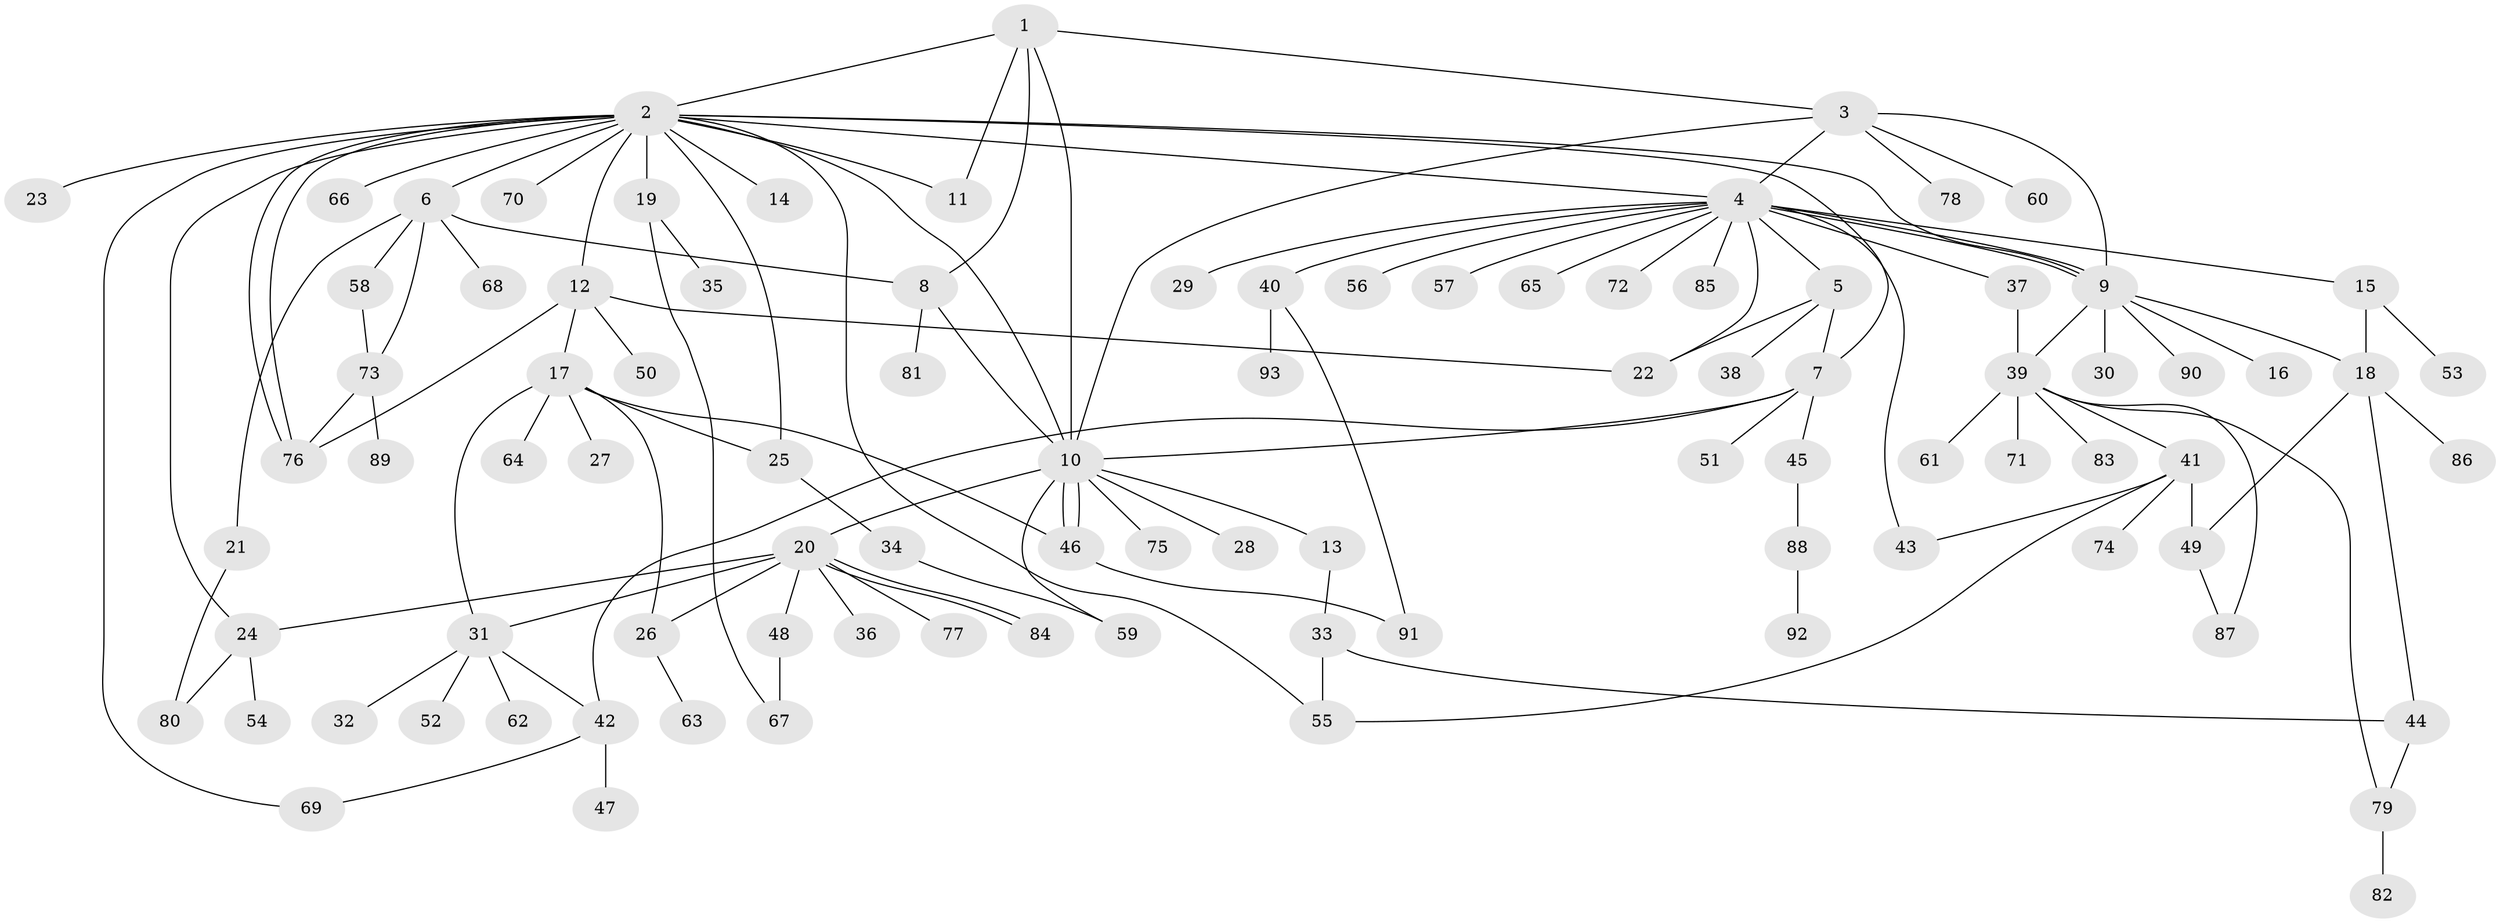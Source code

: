 // Generated by graph-tools (version 1.1) at 2025/11/02/27/25 16:11:11]
// undirected, 93 vertices, 131 edges
graph export_dot {
graph [start="1"]
  node [color=gray90,style=filled];
  1;
  2;
  3;
  4;
  5;
  6;
  7;
  8;
  9;
  10;
  11;
  12;
  13;
  14;
  15;
  16;
  17;
  18;
  19;
  20;
  21;
  22;
  23;
  24;
  25;
  26;
  27;
  28;
  29;
  30;
  31;
  32;
  33;
  34;
  35;
  36;
  37;
  38;
  39;
  40;
  41;
  42;
  43;
  44;
  45;
  46;
  47;
  48;
  49;
  50;
  51;
  52;
  53;
  54;
  55;
  56;
  57;
  58;
  59;
  60;
  61;
  62;
  63;
  64;
  65;
  66;
  67;
  68;
  69;
  70;
  71;
  72;
  73;
  74;
  75;
  76;
  77;
  78;
  79;
  80;
  81;
  82;
  83;
  84;
  85;
  86;
  87;
  88;
  89;
  90;
  91;
  92;
  93;
  1 -- 2;
  1 -- 3;
  1 -- 8;
  1 -- 10;
  1 -- 11;
  2 -- 4;
  2 -- 6;
  2 -- 7;
  2 -- 9;
  2 -- 10;
  2 -- 11;
  2 -- 12;
  2 -- 14;
  2 -- 19;
  2 -- 23;
  2 -- 24;
  2 -- 25;
  2 -- 55;
  2 -- 66;
  2 -- 69;
  2 -- 70;
  2 -- 76;
  2 -- 76;
  3 -- 4;
  3 -- 9;
  3 -- 10;
  3 -- 60;
  3 -- 78;
  4 -- 5;
  4 -- 9;
  4 -- 9;
  4 -- 15;
  4 -- 22;
  4 -- 29;
  4 -- 37;
  4 -- 40;
  4 -- 43;
  4 -- 56;
  4 -- 57;
  4 -- 65;
  4 -- 72;
  4 -- 85;
  5 -- 7;
  5 -- 22;
  5 -- 38;
  6 -- 8;
  6 -- 21;
  6 -- 58;
  6 -- 68;
  6 -- 73;
  7 -- 10;
  7 -- 42;
  7 -- 45;
  7 -- 51;
  8 -- 10;
  8 -- 81;
  9 -- 16;
  9 -- 18;
  9 -- 30;
  9 -- 39;
  9 -- 90;
  10 -- 13;
  10 -- 20;
  10 -- 28;
  10 -- 46;
  10 -- 46;
  10 -- 59;
  10 -- 75;
  12 -- 17;
  12 -- 22;
  12 -- 50;
  12 -- 76;
  13 -- 33;
  15 -- 18;
  15 -- 53;
  17 -- 25;
  17 -- 26;
  17 -- 27;
  17 -- 31;
  17 -- 46;
  17 -- 64;
  18 -- 44;
  18 -- 49;
  18 -- 86;
  19 -- 35;
  19 -- 67;
  20 -- 24;
  20 -- 26;
  20 -- 31;
  20 -- 36;
  20 -- 48;
  20 -- 77;
  20 -- 84;
  20 -- 84;
  21 -- 80;
  24 -- 54;
  24 -- 80;
  25 -- 34;
  26 -- 63;
  31 -- 32;
  31 -- 42;
  31 -- 52;
  31 -- 62;
  33 -- 44;
  33 -- 55;
  34 -- 59;
  37 -- 39;
  39 -- 41;
  39 -- 61;
  39 -- 71;
  39 -- 79;
  39 -- 83;
  39 -- 87;
  40 -- 91;
  40 -- 93;
  41 -- 43;
  41 -- 49;
  41 -- 55;
  41 -- 74;
  42 -- 47;
  42 -- 69;
  44 -- 79;
  45 -- 88;
  46 -- 91;
  48 -- 67;
  49 -- 87;
  58 -- 73;
  73 -- 76;
  73 -- 89;
  79 -- 82;
  88 -- 92;
}
